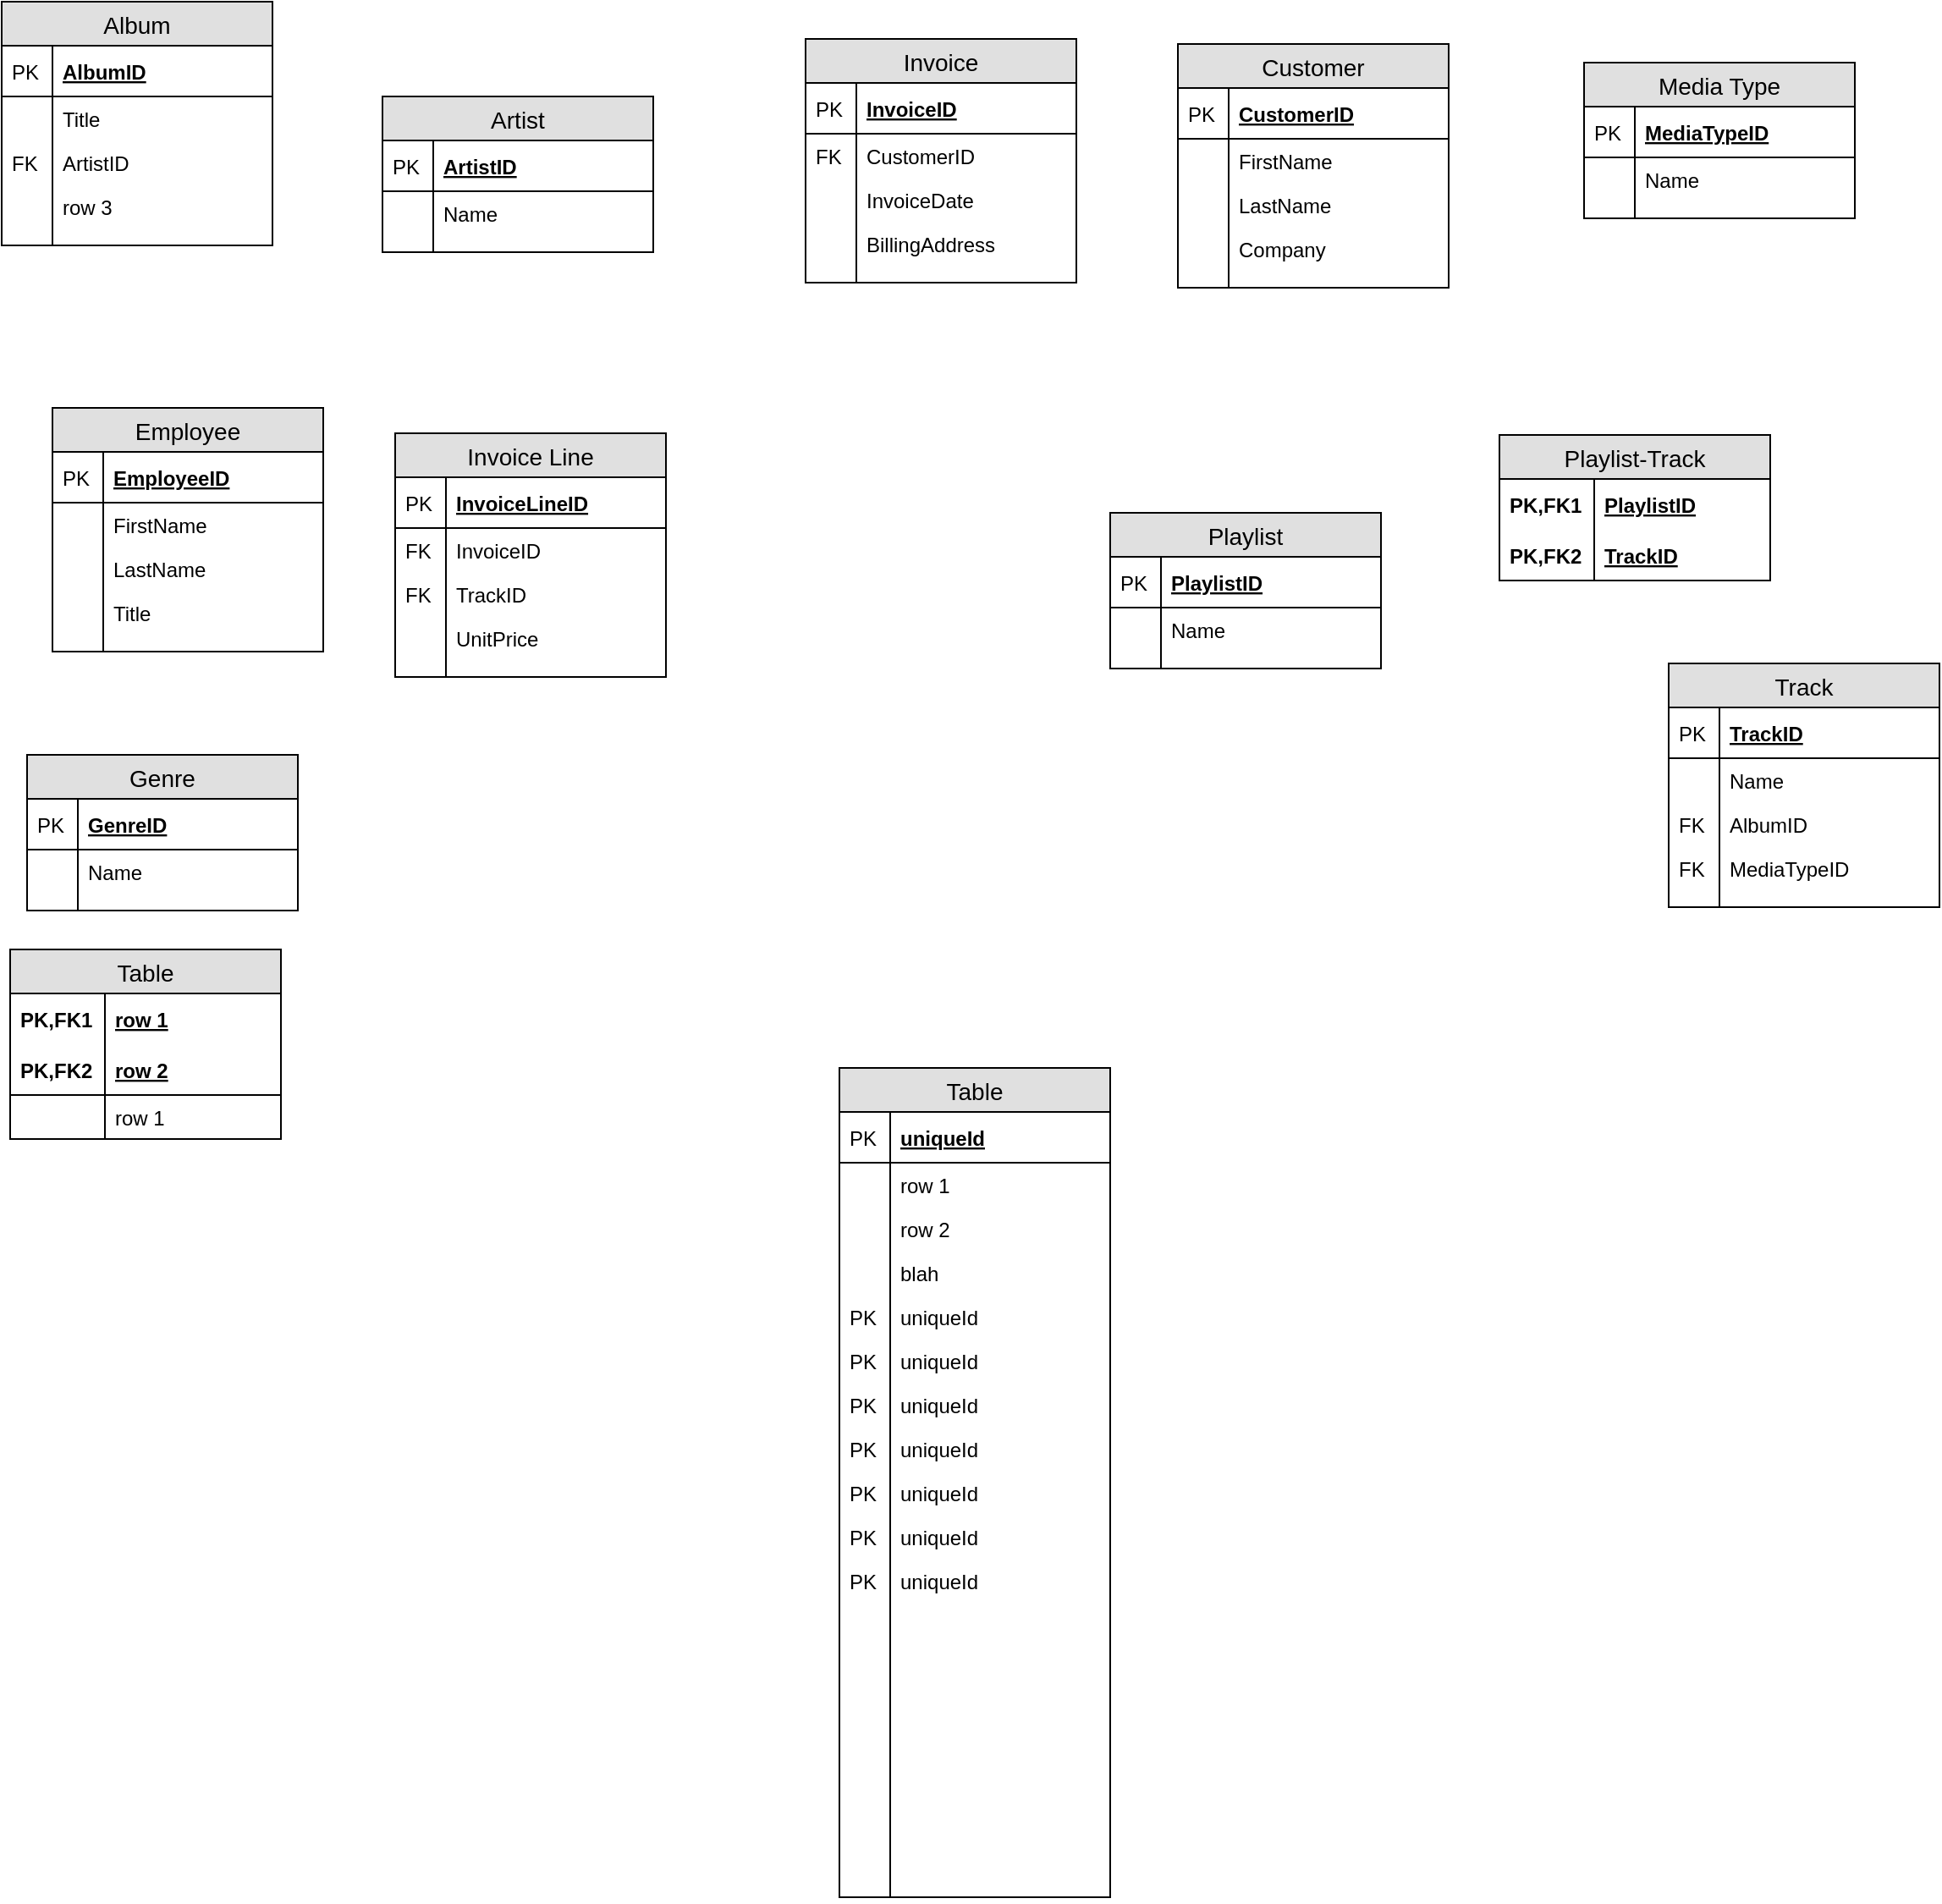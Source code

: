 <mxfile version="11.1.1" type="github"><diagram id="IpevnmtMNygLHd4X5Z6_" name="Page-1"><mxGraphModel dx="1412" dy="1873" grid="1" gridSize="10" guides="1" tooltips="1" connect="1" arrows="1" fold="1" page="1" pageScale="1" pageWidth="850" pageHeight="1100" math="0" shadow="0"><root><mxCell id="0"/><mxCell id="1" parent="0"/><mxCell id="aIwB2jkCK78AEVA_nYza-9" value="Album" style="swimlane;fontStyle=0;childLayout=stackLayout;horizontal=1;startSize=26;fillColor=#e0e0e0;horizontalStack=0;resizeParent=1;resizeParentMax=0;resizeLast=0;collapsible=1;marginBottom=0;swimlaneFillColor=#ffffff;align=center;fontSize=14;" vertex="1" parent="1"><mxGeometry x="35" y="-1020" width="160" height="144" as="geometry"/></mxCell><mxCell id="aIwB2jkCK78AEVA_nYza-10" value="AlbumID" style="shape=partialRectangle;top=0;left=0;right=0;bottom=1;align=left;verticalAlign=middle;fillColor=none;spacingLeft=34;spacingRight=4;overflow=hidden;rotatable=0;points=[[0,0.5],[1,0.5]];portConstraint=eastwest;dropTarget=0;fontStyle=5;fontSize=12;" vertex="1" parent="aIwB2jkCK78AEVA_nYza-9"><mxGeometry y="26" width="160" height="30" as="geometry"/></mxCell><mxCell id="aIwB2jkCK78AEVA_nYza-11" value="PK" style="shape=partialRectangle;top=0;left=0;bottom=0;fillColor=none;align=left;verticalAlign=middle;spacingLeft=4;spacingRight=4;overflow=hidden;rotatable=0;points=[];portConstraint=eastwest;part=1;fontSize=12;" vertex="1" connectable="0" parent="aIwB2jkCK78AEVA_nYza-10"><mxGeometry width="30" height="30" as="geometry"/></mxCell><mxCell id="aIwB2jkCK78AEVA_nYza-12" value="Title" style="shape=partialRectangle;top=0;left=0;right=0;bottom=0;align=left;verticalAlign=top;fillColor=none;spacingLeft=34;spacingRight=4;overflow=hidden;rotatable=0;points=[[0,0.5],[1,0.5]];portConstraint=eastwest;dropTarget=0;fontSize=12;" vertex="1" parent="aIwB2jkCK78AEVA_nYza-9"><mxGeometry y="56" width="160" height="26" as="geometry"/></mxCell><mxCell id="aIwB2jkCK78AEVA_nYza-13" value="" style="shape=partialRectangle;top=0;left=0;bottom=0;fillColor=none;align=left;verticalAlign=top;spacingLeft=4;spacingRight=4;overflow=hidden;rotatable=0;points=[];portConstraint=eastwest;part=1;fontSize=12;" vertex="1" connectable="0" parent="aIwB2jkCK78AEVA_nYza-12"><mxGeometry width="30" height="26" as="geometry"/></mxCell><mxCell id="aIwB2jkCK78AEVA_nYza-14" value="ArtistID" style="shape=partialRectangle;top=0;left=0;right=0;bottom=0;align=left;verticalAlign=top;fillColor=none;spacingLeft=34;spacingRight=4;overflow=hidden;rotatable=0;points=[[0,0.5],[1,0.5]];portConstraint=eastwest;dropTarget=0;fontSize=12;" vertex="1" parent="aIwB2jkCK78AEVA_nYza-9"><mxGeometry y="82" width="160" height="26" as="geometry"/></mxCell><mxCell id="aIwB2jkCK78AEVA_nYza-15" value="FK" style="shape=partialRectangle;top=0;left=0;bottom=0;fillColor=none;align=left;verticalAlign=top;spacingLeft=4;spacingRight=4;overflow=hidden;rotatable=0;points=[];portConstraint=eastwest;part=1;fontSize=12;" vertex="1" connectable="0" parent="aIwB2jkCK78AEVA_nYza-14"><mxGeometry width="30" height="26" as="geometry"/></mxCell><mxCell id="aIwB2jkCK78AEVA_nYza-16" value="row 3" style="shape=partialRectangle;top=0;left=0;right=0;bottom=0;align=left;verticalAlign=top;fillColor=none;spacingLeft=34;spacingRight=4;overflow=hidden;rotatable=0;points=[[0,0.5],[1,0.5]];portConstraint=eastwest;dropTarget=0;fontSize=12;" vertex="1" parent="aIwB2jkCK78AEVA_nYza-9"><mxGeometry y="108" width="160" height="26" as="geometry"/></mxCell><mxCell id="aIwB2jkCK78AEVA_nYza-17" value="" style="shape=partialRectangle;top=0;left=0;bottom=0;fillColor=none;align=left;verticalAlign=top;spacingLeft=4;spacingRight=4;overflow=hidden;rotatable=0;points=[];portConstraint=eastwest;part=1;fontSize=12;" vertex="1" connectable="0" parent="aIwB2jkCK78AEVA_nYza-16"><mxGeometry width="30" height="26" as="geometry"/></mxCell><mxCell id="aIwB2jkCK78AEVA_nYza-18" value="" style="shape=partialRectangle;top=0;left=0;right=0;bottom=0;align=left;verticalAlign=top;fillColor=none;spacingLeft=34;spacingRight=4;overflow=hidden;rotatable=0;points=[[0,0.5],[1,0.5]];portConstraint=eastwest;dropTarget=0;fontSize=12;" vertex="1" parent="aIwB2jkCK78AEVA_nYza-9"><mxGeometry y="134" width="160" height="10" as="geometry"/></mxCell><mxCell id="aIwB2jkCK78AEVA_nYza-19" value="" style="shape=partialRectangle;top=0;left=0;bottom=0;fillColor=none;align=left;verticalAlign=top;spacingLeft=4;spacingRight=4;overflow=hidden;rotatable=0;points=[];portConstraint=eastwest;part=1;fontSize=12;" vertex="1" connectable="0" parent="aIwB2jkCK78AEVA_nYza-18"><mxGeometry width="30" height="10" as="geometry"/></mxCell><mxCell id="aIwB2jkCK78AEVA_nYza-27" value="Artist" style="swimlane;fontStyle=0;childLayout=stackLayout;horizontal=1;startSize=26;fillColor=#e0e0e0;horizontalStack=0;resizeParent=1;resizeParentMax=0;resizeLast=0;collapsible=1;marginBottom=0;swimlaneFillColor=#ffffff;align=center;fontSize=14;" vertex="1" parent="1"><mxGeometry x="260" y="-964" width="160" height="92" as="geometry"/></mxCell><mxCell id="aIwB2jkCK78AEVA_nYza-28" value="ArtistID" style="shape=partialRectangle;top=0;left=0;right=0;bottom=1;align=left;verticalAlign=middle;fillColor=none;spacingLeft=34;spacingRight=4;overflow=hidden;rotatable=0;points=[[0,0.5],[1,0.5]];portConstraint=eastwest;dropTarget=0;fontStyle=5;fontSize=12;" vertex="1" parent="aIwB2jkCK78AEVA_nYza-27"><mxGeometry y="26" width="160" height="30" as="geometry"/></mxCell><mxCell id="aIwB2jkCK78AEVA_nYza-29" value="PK" style="shape=partialRectangle;top=0;left=0;bottom=0;fillColor=none;align=left;verticalAlign=middle;spacingLeft=4;spacingRight=4;overflow=hidden;rotatable=0;points=[];portConstraint=eastwest;part=1;fontSize=12;" vertex="1" connectable="0" parent="aIwB2jkCK78AEVA_nYza-28"><mxGeometry width="30" height="30" as="geometry"/></mxCell><mxCell id="aIwB2jkCK78AEVA_nYza-30" value="Name" style="shape=partialRectangle;top=0;left=0;right=0;bottom=0;align=left;verticalAlign=top;fillColor=none;spacingLeft=34;spacingRight=4;overflow=hidden;rotatable=0;points=[[0,0.5],[1,0.5]];portConstraint=eastwest;dropTarget=0;fontSize=12;" vertex="1" parent="aIwB2jkCK78AEVA_nYza-27"><mxGeometry y="56" width="160" height="26" as="geometry"/></mxCell><mxCell id="aIwB2jkCK78AEVA_nYza-31" value="" style="shape=partialRectangle;top=0;left=0;bottom=0;fillColor=none;align=left;verticalAlign=top;spacingLeft=4;spacingRight=4;overflow=hidden;rotatable=0;points=[];portConstraint=eastwest;part=1;fontSize=12;" vertex="1" connectable="0" parent="aIwB2jkCK78AEVA_nYza-30"><mxGeometry width="30" height="26" as="geometry"/></mxCell><mxCell id="aIwB2jkCK78AEVA_nYza-36" value="" style="shape=partialRectangle;top=0;left=0;right=0;bottom=0;align=left;verticalAlign=top;fillColor=none;spacingLeft=34;spacingRight=4;overflow=hidden;rotatable=0;points=[[0,0.5],[1,0.5]];portConstraint=eastwest;dropTarget=0;fontSize=12;" vertex="1" parent="aIwB2jkCK78AEVA_nYza-27"><mxGeometry y="82" width="160" height="10" as="geometry"/></mxCell><mxCell id="aIwB2jkCK78AEVA_nYza-37" value="" style="shape=partialRectangle;top=0;left=0;bottom=0;fillColor=none;align=left;verticalAlign=top;spacingLeft=4;spacingRight=4;overflow=hidden;rotatable=0;points=[];portConstraint=eastwest;part=1;fontSize=12;" vertex="1" connectable="0" parent="aIwB2jkCK78AEVA_nYza-36"><mxGeometry width="30" height="10" as="geometry"/></mxCell><mxCell id="aIwB2jkCK78AEVA_nYza-38" value="Customer" style="swimlane;fontStyle=0;childLayout=stackLayout;horizontal=1;startSize=26;fillColor=#e0e0e0;horizontalStack=0;resizeParent=1;resizeParentMax=0;resizeLast=0;collapsible=1;marginBottom=0;swimlaneFillColor=#ffffff;align=center;fontSize=14;" vertex="1" parent="1"><mxGeometry x="730" y="-995" width="160" height="144" as="geometry"/></mxCell><mxCell id="aIwB2jkCK78AEVA_nYza-39" value="CustomerID" style="shape=partialRectangle;top=0;left=0;right=0;bottom=1;align=left;verticalAlign=middle;fillColor=none;spacingLeft=34;spacingRight=4;overflow=hidden;rotatable=0;points=[[0,0.5],[1,0.5]];portConstraint=eastwest;dropTarget=0;fontStyle=5;fontSize=12;" vertex="1" parent="aIwB2jkCK78AEVA_nYza-38"><mxGeometry y="26" width="160" height="30" as="geometry"/></mxCell><mxCell id="aIwB2jkCK78AEVA_nYza-40" value="PK" style="shape=partialRectangle;top=0;left=0;bottom=0;fillColor=none;align=left;verticalAlign=middle;spacingLeft=4;spacingRight=4;overflow=hidden;rotatable=0;points=[];portConstraint=eastwest;part=1;fontSize=12;" vertex="1" connectable="0" parent="aIwB2jkCK78AEVA_nYza-39"><mxGeometry width="30" height="30" as="geometry"/></mxCell><mxCell id="aIwB2jkCK78AEVA_nYza-41" value="FirstName" style="shape=partialRectangle;top=0;left=0;right=0;bottom=0;align=left;verticalAlign=top;fillColor=none;spacingLeft=34;spacingRight=4;overflow=hidden;rotatable=0;points=[[0,0.5],[1,0.5]];portConstraint=eastwest;dropTarget=0;fontSize=12;" vertex="1" parent="aIwB2jkCK78AEVA_nYza-38"><mxGeometry y="56" width="160" height="26" as="geometry"/></mxCell><mxCell id="aIwB2jkCK78AEVA_nYza-42" value="" style="shape=partialRectangle;top=0;left=0;bottom=0;fillColor=none;align=left;verticalAlign=top;spacingLeft=4;spacingRight=4;overflow=hidden;rotatable=0;points=[];portConstraint=eastwest;part=1;fontSize=12;" vertex="1" connectable="0" parent="aIwB2jkCK78AEVA_nYza-41"><mxGeometry width="30" height="26" as="geometry"/></mxCell><mxCell id="aIwB2jkCK78AEVA_nYza-43" value="LastName" style="shape=partialRectangle;top=0;left=0;right=0;bottom=0;align=left;verticalAlign=top;fillColor=none;spacingLeft=34;spacingRight=4;overflow=hidden;rotatable=0;points=[[0,0.5],[1,0.5]];portConstraint=eastwest;dropTarget=0;fontSize=12;" vertex="1" parent="aIwB2jkCK78AEVA_nYza-38"><mxGeometry y="82" width="160" height="26" as="geometry"/></mxCell><mxCell id="aIwB2jkCK78AEVA_nYza-44" value="" style="shape=partialRectangle;top=0;left=0;bottom=0;fillColor=none;align=left;verticalAlign=top;spacingLeft=4;spacingRight=4;overflow=hidden;rotatable=0;points=[];portConstraint=eastwest;part=1;fontSize=12;" vertex="1" connectable="0" parent="aIwB2jkCK78AEVA_nYza-43"><mxGeometry width="30" height="26" as="geometry"/></mxCell><mxCell id="aIwB2jkCK78AEVA_nYza-45" value="Company" style="shape=partialRectangle;top=0;left=0;right=0;bottom=0;align=left;verticalAlign=top;fillColor=none;spacingLeft=34;spacingRight=4;overflow=hidden;rotatable=0;points=[[0,0.5],[1,0.5]];portConstraint=eastwest;dropTarget=0;fontSize=12;" vertex="1" parent="aIwB2jkCK78AEVA_nYza-38"><mxGeometry y="108" width="160" height="26" as="geometry"/></mxCell><mxCell id="aIwB2jkCK78AEVA_nYza-46" value="" style="shape=partialRectangle;top=0;left=0;bottom=0;fillColor=none;align=left;verticalAlign=top;spacingLeft=4;spacingRight=4;overflow=hidden;rotatable=0;points=[];portConstraint=eastwest;part=1;fontSize=12;" vertex="1" connectable="0" parent="aIwB2jkCK78AEVA_nYza-45"><mxGeometry width="30" height="26" as="geometry"/></mxCell><mxCell id="aIwB2jkCK78AEVA_nYza-47" value="" style="shape=partialRectangle;top=0;left=0;right=0;bottom=0;align=left;verticalAlign=top;fillColor=none;spacingLeft=34;spacingRight=4;overflow=hidden;rotatable=0;points=[[0,0.5],[1,0.5]];portConstraint=eastwest;dropTarget=0;fontSize=12;" vertex="1" parent="aIwB2jkCK78AEVA_nYza-38"><mxGeometry y="134" width="160" height="10" as="geometry"/></mxCell><mxCell id="aIwB2jkCK78AEVA_nYza-48" value="" style="shape=partialRectangle;top=0;left=0;bottom=0;fillColor=none;align=left;verticalAlign=top;spacingLeft=4;spacingRight=4;overflow=hidden;rotatable=0;points=[];portConstraint=eastwest;part=1;fontSize=12;" vertex="1" connectable="0" parent="aIwB2jkCK78AEVA_nYza-47"><mxGeometry width="30" height="10" as="geometry"/></mxCell><mxCell id="aIwB2jkCK78AEVA_nYza-49" value="Employee" style="swimlane;fontStyle=0;childLayout=stackLayout;horizontal=1;startSize=26;fillColor=#e0e0e0;horizontalStack=0;resizeParent=1;resizeParentMax=0;resizeLast=0;collapsible=1;marginBottom=0;swimlaneFillColor=#ffffff;align=center;fontSize=14;" vertex="1" parent="1"><mxGeometry x="65" y="-780" width="160" height="144" as="geometry"/></mxCell><mxCell id="aIwB2jkCK78AEVA_nYza-50" value="EmployeeID" style="shape=partialRectangle;top=0;left=0;right=0;bottom=1;align=left;verticalAlign=middle;fillColor=none;spacingLeft=34;spacingRight=4;overflow=hidden;rotatable=0;points=[[0,0.5],[1,0.5]];portConstraint=eastwest;dropTarget=0;fontStyle=5;fontSize=12;" vertex="1" parent="aIwB2jkCK78AEVA_nYza-49"><mxGeometry y="26" width="160" height="30" as="geometry"/></mxCell><mxCell id="aIwB2jkCK78AEVA_nYza-51" value="PK" style="shape=partialRectangle;top=0;left=0;bottom=0;fillColor=none;align=left;verticalAlign=middle;spacingLeft=4;spacingRight=4;overflow=hidden;rotatable=0;points=[];portConstraint=eastwest;part=1;fontSize=12;" vertex="1" connectable="0" parent="aIwB2jkCK78AEVA_nYza-50"><mxGeometry width="30" height="30" as="geometry"/></mxCell><mxCell id="aIwB2jkCK78AEVA_nYza-52" value="FirstName" style="shape=partialRectangle;top=0;left=0;right=0;bottom=0;align=left;verticalAlign=top;fillColor=none;spacingLeft=34;spacingRight=4;overflow=hidden;rotatable=0;points=[[0,0.5],[1,0.5]];portConstraint=eastwest;dropTarget=0;fontSize=12;" vertex="1" parent="aIwB2jkCK78AEVA_nYza-49"><mxGeometry y="56" width="160" height="26" as="geometry"/></mxCell><mxCell id="aIwB2jkCK78AEVA_nYza-53" value="" style="shape=partialRectangle;top=0;left=0;bottom=0;fillColor=none;align=left;verticalAlign=top;spacingLeft=4;spacingRight=4;overflow=hidden;rotatable=0;points=[];portConstraint=eastwest;part=1;fontSize=12;" vertex="1" connectable="0" parent="aIwB2jkCK78AEVA_nYza-52"><mxGeometry width="30" height="26" as="geometry"/></mxCell><mxCell id="aIwB2jkCK78AEVA_nYza-54" value="LastName" style="shape=partialRectangle;top=0;left=0;right=0;bottom=0;align=left;verticalAlign=top;fillColor=none;spacingLeft=34;spacingRight=4;overflow=hidden;rotatable=0;points=[[0,0.5],[1,0.5]];portConstraint=eastwest;dropTarget=0;fontSize=12;" vertex="1" parent="aIwB2jkCK78AEVA_nYza-49"><mxGeometry y="82" width="160" height="26" as="geometry"/></mxCell><mxCell id="aIwB2jkCK78AEVA_nYza-55" value="" style="shape=partialRectangle;top=0;left=0;bottom=0;fillColor=none;align=left;verticalAlign=top;spacingLeft=4;spacingRight=4;overflow=hidden;rotatable=0;points=[];portConstraint=eastwest;part=1;fontSize=12;" vertex="1" connectable="0" parent="aIwB2jkCK78AEVA_nYza-54"><mxGeometry width="30" height="26" as="geometry"/></mxCell><mxCell id="aIwB2jkCK78AEVA_nYza-56" value="Title" style="shape=partialRectangle;top=0;left=0;right=0;bottom=0;align=left;verticalAlign=top;fillColor=none;spacingLeft=34;spacingRight=4;overflow=hidden;rotatable=0;points=[[0,0.5],[1,0.5]];portConstraint=eastwest;dropTarget=0;fontSize=12;" vertex="1" parent="aIwB2jkCK78AEVA_nYza-49"><mxGeometry y="108" width="160" height="26" as="geometry"/></mxCell><mxCell id="aIwB2jkCK78AEVA_nYza-57" value="" style="shape=partialRectangle;top=0;left=0;bottom=0;fillColor=none;align=left;verticalAlign=top;spacingLeft=4;spacingRight=4;overflow=hidden;rotatable=0;points=[];portConstraint=eastwest;part=1;fontSize=12;" vertex="1" connectable="0" parent="aIwB2jkCK78AEVA_nYza-56"><mxGeometry width="30" height="26" as="geometry"/></mxCell><mxCell id="aIwB2jkCK78AEVA_nYza-58" value="" style="shape=partialRectangle;top=0;left=0;right=0;bottom=0;align=left;verticalAlign=top;fillColor=none;spacingLeft=34;spacingRight=4;overflow=hidden;rotatable=0;points=[[0,0.5],[1,0.5]];portConstraint=eastwest;dropTarget=0;fontSize=12;" vertex="1" parent="aIwB2jkCK78AEVA_nYza-49"><mxGeometry y="134" width="160" height="10" as="geometry"/></mxCell><mxCell id="aIwB2jkCK78AEVA_nYza-59" value="" style="shape=partialRectangle;top=0;left=0;bottom=0;fillColor=none;align=left;verticalAlign=top;spacingLeft=4;spacingRight=4;overflow=hidden;rotatable=0;points=[];portConstraint=eastwest;part=1;fontSize=12;" vertex="1" connectable="0" parent="aIwB2jkCK78AEVA_nYza-58"><mxGeometry width="30" height="10" as="geometry"/></mxCell><mxCell id="aIwB2jkCK78AEVA_nYza-60" value="Genre" style="swimlane;fontStyle=0;childLayout=stackLayout;horizontal=1;startSize=26;fillColor=#e0e0e0;horizontalStack=0;resizeParent=1;resizeParentMax=0;resizeLast=0;collapsible=1;marginBottom=0;swimlaneFillColor=#ffffff;align=center;fontSize=14;" vertex="1" parent="1"><mxGeometry x="50" y="-575" width="160" height="92" as="geometry"/></mxCell><mxCell id="aIwB2jkCK78AEVA_nYza-61" value="GenreID" style="shape=partialRectangle;top=0;left=0;right=0;bottom=1;align=left;verticalAlign=middle;fillColor=none;spacingLeft=34;spacingRight=4;overflow=hidden;rotatable=0;points=[[0,0.5],[1,0.5]];portConstraint=eastwest;dropTarget=0;fontStyle=5;fontSize=12;" vertex="1" parent="aIwB2jkCK78AEVA_nYza-60"><mxGeometry y="26" width="160" height="30" as="geometry"/></mxCell><mxCell id="aIwB2jkCK78AEVA_nYza-62" value="PK" style="shape=partialRectangle;top=0;left=0;bottom=0;fillColor=none;align=left;verticalAlign=middle;spacingLeft=4;spacingRight=4;overflow=hidden;rotatable=0;points=[];portConstraint=eastwest;part=1;fontSize=12;" vertex="1" connectable="0" parent="aIwB2jkCK78AEVA_nYza-61"><mxGeometry width="30" height="30" as="geometry"/></mxCell><mxCell id="aIwB2jkCK78AEVA_nYza-63" value="Name" style="shape=partialRectangle;top=0;left=0;right=0;bottom=0;align=left;verticalAlign=top;fillColor=none;spacingLeft=34;spacingRight=4;overflow=hidden;rotatable=0;points=[[0,0.5],[1,0.5]];portConstraint=eastwest;dropTarget=0;fontSize=12;" vertex="1" parent="aIwB2jkCK78AEVA_nYza-60"><mxGeometry y="56" width="160" height="26" as="geometry"/></mxCell><mxCell id="aIwB2jkCK78AEVA_nYza-64" value="" style="shape=partialRectangle;top=0;left=0;bottom=0;fillColor=none;align=left;verticalAlign=top;spacingLeft=4;spacingRight=4;overflow=hidden;rotatable=0;points=[];portConstraint=eastwest;part=1;fontSize=12;" vertex="1" connectable="0" parent="aIwB2jkCK78AEVA_nYza-63"><mxGeometry width="30" height="26" as="geometry"/></mxCell><mxCell id="aIwB2jkCK78AEVA_nYza-69" value="" style="shape=partialRectangle;top=0;left=0;right=0;bottom=0;align=left;verticalAlign=top;fillColor=none;spacingLeft=34;spacingRight=4;overflow=hidden;rotatable=0;points=[[0,0.5],[1,0.5]];portConstraint=eastwest;dropTarget=0;fontSize=12;" vertex="1" parent="aIwB2jkCK78AEVA_nYza-60"><mxGeometry y="82" width="160" height="10" as="geometry"/></mxCell><mxCell id="aIwB2jkCK78AEVA_nYza-70" value="" style="shape=partialRectangle;top=0;left=0;bottom=0;fillColor=none;align=left;verticalAlign=top;spacingLeft=4;spacingRight=4;overflow=hidden;rotatable=0;points=[];portConstraint=eastwest;part=1;fontSize=12;" vertex="1" connectable="0" parent="aIwB2jkCK78AEVA_nYza-69"><mxGeometry width="30" height="10" as="geometry"/></mxCell><mxCell id="aIwB2jkCK78AEVA_nYza-71" value="Invoice" style="swimlane;fontStyle=0;childLayout=stackLayout;horizontal=1;startSize=26;fillColor=#e0e0e0;horizontalStack=0;resizeParent=1;resizeParentMax=0;resizeLast=0;collapsible=1;marginBottom=0;swimlaneFillColor=#ffffff;align=center;fontSize=14;" vertex="1" parent="1"><mxGeometry x="510" y="-998" width="160" height="144" as="geometry"/></mxCell><mxCell id="aIwB2jkCK78AEVA_nYza-72" value="InvoiceID" style="shape=partialRectangle;top=0;left=0;right=0;bottom=1;align=left;verticalAlign=middle;fillColor=none;spacingLeft=34;spacingRight=4;overflow=hidden;rotatable=0;points=[[0,0.5],[1,0.5]];portConstraint=eastwest;dropTarget=0;fontStyle=5;fontSize=12;" vertex="1" parent="aIwB2jkCK78AEVA_nYza-71"><mxGeometry y="26" width="160" height="30" as="geometry"/></mxCell><mxCell id="aIwB2jkCK78AEVA_nYza-73" value="PK" style="shape=partialRectangle;top=0;left=0;bottom=0;fillColor=none;align=left;verticalAlign=middle;spacingLeft=4;spacingRight=4;overflow=hidden;rotatable=0;points=[];portConstraint=eastwest;part=1;fontSize=12;" vertex="1" connectable="0" parent="aIwB2jkCK78AEVA_nYza-72"><mxGeometry width="30" height="30" as="geometry"/></mxCell><mxCell id="aIwB2jkCK78AEVA_nYza-74" value="CustomerID" style="shape=partialRectangle;top=0;left=0;right=0;bottom=0;align=left;verticalAlign=top;fillColor=none;spacingLeft=34;spacingRight=4;overflow=hidden;rotatable=0;points=[[0,0.5],[1,0.5]];portConstraint=eastwest;dropTarget=0;fontSize=12;" vertex="1" parent="aIwB2jkCK78AEVA_nYza-71"><mxGeometry y="56" width="160" height="26" as="geometry"/></mxCell><mxCell id="aIwB2jkCK78AEVA_nYza-75" value="FK" style="shape=partialRectangle;top=0;left=0;bottom=0;fillColor=none;align=left;verticalAlign=top;spacingLeft=4;spacingRight=4;overflow=hidden;rotatable=0;points=[];portConstraint=eastwest;part=1;fontSize=12;" vertex="1" connectable="0" parent="aIwB2jkCK78AEVA_nYza-74"><mxGeometry width="30" height="26" as="geometry"/></mxCell><mxCell id="aIwB2jkCK78AEVA_nYza-76" value="InvoiceDate" style="shape=partialRectangle;top=0;left=0;right=0;bottom=0;align=left;verticalAlign=top;fillColor=none;spacingLeft=34;spacingRight=4;overflow=hidden;rotatable=0;points=[[0,0.5],[1,0.5]];portConstraint=eastwest;dropTarget=0;fontSize=12;" vertex="1" parent="aIwB2jkCK78AEVA_nYza-71"><mxGeometry y="82" width="160" height="26" as="geometry"/></mxCell><mxCell id="aIwB2jkCK78AEVA_nYza-77" value="" style="shape=partialRectangle;top=0;left=0;bottom=0;fillColor=none;align=left;verticalAlign=top;spacingLeft=4;spacingRight=4;overflow=hidden;rotatable=0;points=[];portConstraint=eastwest;part=1;fontSize=12;" vertex="1" connectable="0" parent="aIwB2jkCK78AEVA_nYza-76"><mxGeometry width="30" height="26" as="geometry"/></mxCell><mxCell id="aIwB2jkCK78AEVA_nYza-78" value="BillingAddress" style="shape=partialRectangle;top=0;left=0;right=0;bottom=0;align=left;verticalAlign=top;fillColor=none;spacingLeft=34;spacingRight=4;overflow=hidden;rotatable=0;points=[[0,0.5],[1,0.5]];portConstraint=eastwest;dropTarget=0;fontSize=12;" vertex="1" parent="aIwB2jkCK78AEVA_nYza-71"><mxGeometry y="108" width="160" height="26" as="geometry"/></mxCell><mxCell id="aIwB2jkCK78AEVA_nYza-79" value="" style="shape=partialRectangle;top=0;left=0;bottom=0;fillColor=none;align=left;verticalAlign=top;spacingLeft=4;spacingRight=4;overflow=hidden;rotatable=0;points=[];portConstraint=eastwest;part=1;fontSize=12;" vertex="1" connectable="0" parent="aIwB2jkCK78AEVA_nYza-78"><mxGeometry width="30" height="26" as="geometry"/></mxCell><mxCell id="aIwB2jkCK78AEVA_nYza-80" value="" style="shape=partialRectangle;top=0;left=0;right=0;bottom=0;align=left;verticalAlign=top;fillColor=none;spacingLeft=34;spacingRight=4;overflow=hidden;rotatable=0;points=[[0,0.5],[1,0.5]];portConstraint=eastwest;dropTarget=0;fontSize=12;" vertex="1" parent="aIwB2jkCK78AEVA_nYza-71"><mxGeometry y="134" width="160" height="10" as="geometry"/></mxCell><mxCell id="aIwB2jkCK78AEVA_nYza-81" value="" style="shape=partialRectangle;top=0;left=0;bottom=0;fillColor=none;align=left;verticalAlign=top;spacingLeft=4;spacingRight=4;overflow=hidden;rotatable=0;points=[];portConstraint=eastwest;part=1;fontSize=12;" vertex="1" connectable="0" parent="aIwB2jkCK78AEVA_nYza-80"><mxGeometry width="30" height="10" as="geometry"/></mxCell><mxCell id="aIwB2jkCK78AEVA_nYza-82" value="Invoice Line" style="swimlane;fontStyle=0;childLayout=stackLayout;horizontal=1;startSize=26;fillColor=#e0e0e0;horizontalStack=0;resizeParent=1;resizeParentMax=0;resizeLast=0;collapsible=1;marginBottom=0;swimlaneFillColor=#ffffff;align=center;fontSize=14;" vertex="1" parent="1"><mxGeometry x="267.5" y="-765" width="160" height="144" as="geometry"/></mxCell><mxCell id="aIwB2jkCK78AEVA_nYza-83" value="InvoiceLineID" style="shape=partialRectangle;top=0;left=0;right=0;bottom=1;align=left;verticalAlign=middle;fillColor=none;spacingLeft=34;spacingRight=4;overflow=hidden;rotatable=0;points=[[0,0.5],[1,0.5]];portConstraint=eastwest;dropTarget=0;fontStyle=5;fontSize=12;" vertex="1" parent="aIwB2jkCK78AEVA_nYza-82"><mxGeometry y="26" width="160" height="30" as="geometry"/></mxCell><mxCell id="aIwB2jkCK78AEVA_nYza-84" value="PK" style="shape=partialRectangle;top=0;left=0;bottom=0;fillColor=none;align=left;verticalAlign=middle;spacingLeft=4;spacingRight=4;overflow=hidden;rotatable=0;points=[];portConstraint=eastwest;part=1;fontSize=12;" vertex="1" connectable="0" parent="aIwB2jkCK78AEVA_nYza-83"><mxGeometry width="30" height="30" as="geometry"/></mxCell><mxCell id="aIwB2jkCK78AEVA_nYza-85" value="InvoiceID" style="shape=partialRectangle;top=0;left=0;right=0;bottom=0;align=left;verticalAlign=top;fillColor=none;spacingLeft=34;spacingRight=4;overflow=hidden;rotatable=0;points=[[0,0.5],[1,0.5]];portConstraint=eastwest;dropTarget=0;fontSize=12;" vertex="1" parent="aIwB2jkCK78AEVA_nYza-82"><mxGeometry y="56" width="160" height="26" as="geometry"/></mxCell><mxCell id="aIwB2jkCK78AEVA_nYza-86" value="FK" style="shape=partialRectangle;top=0;left=0;bottom=0;fillColor=none;align=left;verticalAlign=top;spacingLeft=4;spacingRight=4;overflow=hidden;rotatable=0;points=[];portConstraint=eastwest;part=1;fontSize=12;" vertex="1" connectable="0" parent="aIwB2jkCK78AEVA_nYza-85"><mxGeometry width="30" height="26" as="geometry"/></mxCell><mxCell id="aIwB2jkCK78AEVA_nYza-87" value="TrackID" style="shape=partialRectangle;top=0;left=0;right=0;bottom=0;align=left;verticalAlign=top;fillColor=none;spacingLeft=34;spacingRight=4;overflow=hidden;rotatable=0;points=[[0,0.5],[1,0.5]];portConstraint=eastwest;dropTarget=0;fontSize=12;" vertex="1" parent="aIwB2jkCK78AEVA_nYza-82"><mxGeometry y="82" width="160" height="26" as="geometry"/></mxCell><mxCell id="aIwB2jkCK78AEVA_nYza-88" value="FK" style="shape=partialRectangle;top=0;left=0;bottom=0;fillColor=none;align=left;verticalAlign=top;spacingLeft=4;spacingRight=4;overflow=hidden;rotatable=0;points=[];portConstraint=eastwest;part=1;fontSize=12;" vertex="1" connectable="0" parent="aIwB2jkCK78AEVA_nYza-87"><mxGeometry width="30" height="26" as="geometry"/></mxCell><mxCell id="aIwB2jkCK78AEVA_nYza-89" value="UnitPrice" style="shape=partialRectangle;top=0;left=0;right=0;bottom=0;align=left;verticalAlign=top;fillColor=none;spacingLeft=34;spacingRight=4;overflow=hidden;rotatable=0;points=[[0,0.5],[1,0.5]];portConstraint=eastwest;dropTarget=0;fontSize=12;" vertex="1" parent="aIwB2jkCK78AEVA_nYza-82"><mxGeometry y="108" width="160" height="26" as="geometry"/></mxCell><mxCell id="aIwB2jkCK78AEVA_nYza-90" value="" style="shape=partialRectangle;top=0;left=0;bottom=0;fillColor=none;align=left;verticalAlign=top;spacingLeft=4;spacingRight=4;overflow=hidden;rotatable=0;points=[];portConstraint=eastwest;part=1;fontSize=12;" vertex="1" connectable="0" parent="aIwB2jkCK78AEVA_nYza-89"><mxGeometry width="30" height="26" as="geometry"/></mxCell><mxCell id="aIwB2jkCK78AEVA_nYza-91" value="" style="shape=partialRectangle;top=0;left=0;right=0;bottom=0;align=left;verticalAlign=top;fillColor=none;spacingLeft=34;spacingRight=4;overflow=hidden;rotatable=0;points=[[0,0.5],[1,0.5]];portConstraint=eastwest;dropTarget=0;fontSize=12;" vertex="1" parent="aIwB2jkCK78AEVA_nYza-82"><mxGeometry y="134" width="160" height="10" as="geometry"/></mxCell><mxCell id="aIwB2jkCK78AEVA_nYza-92" value="" style="shape=partialRectangle;top=0;left=0;bottom=0;fillColor=none;align=left;verticalAlign=top;spacingLeft=4;spacingRight=4;overflow=hidden;rotatable=0;points=[];portConstraint=eastwest;part=1;fontSize=12;" vertex="1" connectable="0" parent="aIwB2jkCK78AEVA_nYza-91"><mxGeometry width="30" height="10" as="geometry"/></mxCell><mxCell id="aIwB2jkCK78AEVA_nYza-93" value="Media Type" style="swimlane;fontStyle=0;childLayout=stackLayout;horizontal=1;startSize=26;fillColor=#e0e0e0;horizontalStack=0;resizeParent=1;resizeParentMax=0;resizeLast=0;collapsible=1;marginBottom=0;swimlaneFillColor=#ffffff;align=center;fontSize=14;" vertex="1" parent="1"><mxGeometry x="970" y="-984" width="160" height="92" as="geometry"/></mxCell><mxCell id="aIwB2jkCK78AEVA_nYza-94" value="MediaTypeID" style="shape=partialRectangle;top=0;left=0;right=0;bottom=1;align=left;verticalAlign=middle;fillColor=none;spacingLeft=34;spacingRight=4;overflow=hidden;rotatable=0;points=[[0,0.5],[1,0.5]];portConstraint=eastwest;dropTarget=0;fontStyle=5;fontSize=12;" vertex="1" parent="aIwB2jkCK78AEVA_nYza-93"><mxGeometry y="26" width="160" height="30" as="geometry"/></mxCell><mxCell id="aIwB2jkCK78AEVA_nYza-95" value="PK" style="shape=partialRectangle;top=0;left=0;bottom=0;fillColor=none;align=left;verticalAlign=middle;spacingLeft=4;spacingRight=4;overflow=hidden;rotatable=0;points=[];portConstraint=eastwest;part=1;fontSize=12;" vertex="1" connectable="0" parent="aIwB2jkCK78AEVA_nYza-94"><mxGeometry width="30" height="30" as="geometry"/></mxCell><mxCell id="aIwB2jkCK78AEVA_nYza-96" value="Name" style="shape=partialRectangle;top=0;left=0;right=0;bottom=0;align=left;verticalAlign=top;fillColor=none;spacingLeft=34;spacingRight=4;overflow=hidden;rotatable=0;points=[[0,0.5],[1,0.5]];portConstraint=eastwest;dropTarget=0;fontSize=12;" vertex="1" parent="aIwB2jkCK78AEVA_nYza-93"><mxGeometry y="56" width="160" height="26" as="geometry"/></mxCell><mxCell id="aIwB2jkCK78AEVA_nYza-97" value="" style="shape=partialRectangle;top=0;left=0;bottom=0;fillColor=none;align=left;verticalAlign=top;spacingLeft=4;spacingRight=4;overflow=hidden;rotatable=0;points=[];portConstraint=eastwest;part=1;fontSize=12;" vertex="1" connectable="0" parent="aIwB2jkCK78AEVA_nYza-96"><mxGeometry width="30" height="26" as="geometry"/></mxCell><mxCell id="aIwB2jkCK78AEVA_nYza-102" value="" style="shape=partialRectangle;top=0;left=0;right=0;bottom=0;align=left;verticalAlign=top;fillColor=none;spacingLeft=34;spacingRight=4;overflow=hidden;rotatable=0;points=[[0,0.5],[1,0.5]];portConstraint=eastwest;dropTarget=0;fontSize=12;" vertex="1" parent="aIwB2jkCK78AEVA_nYza-93"><mxGeometry y="82" width="160" height="10" as="geometry"/></mxCell><mxCell id="aIwB2jkCK78AEVA_nYza-103" value="" style="shape=partialRectangle;top=0;left=0;bottom=0;fillColor=none;align=left;verticalAlign=top;spacingLeft=4;spacingRight=4;overflow=hidden;rotatable=0;points=[];portConstraint=eastwest;part=1;fontSize=12;" vertex="1" connectable="0" parent="aIwB2jkCK78AEVA_nYza-102"><mxGeometry width="30" height="10" as="geometry"/></mxCell><mxCell id="aIwB2jkCK78AEVA_nYza-104" value="Playlist" style="swimlane;fontStyle=0;childLayout=stackLayout;horizontal=1;startSize=26;fillColor=#e0e0e0;horizontalStack=0;resizeParent=1;resizeParentMax=0;resizeLast=0;collapsible=1;marginBottom=0;swimlaneFillColor=#ffffff;align=center;fontSize=14;" vertex="1" parent="1"><mxGeometry x="690" y="-718" width="160" height="92" as="geometry"/></mxCell><mxCell id="aIwB2jkCK78AEVA_nYza-105" value="PlaylistID" style="shape=partialRectangle;top=0;left=0;right=0;bottom=1;align=left;verticalAlign=middle;fillColor=none;spacingLeft=34;spacingRight=4;overflow=hidden;rotatable=0;points=[[0,0.5],[1,0.5]];portConstraint=eastwest;dropTarget=0;fontStyle=5;fontSize=12;" vertex="1" parent="aIwB2jkCK78AEVA_nYza-104"><mxGeometry y="26" width="160" height="30" as="geometry"/></mxCell><mxCell id="aIwB2jkCK78AEVA_nYza-106" value="PK" style="shape=partialRectangle;top=0;left=0;bottom=0;fillColor=none;align=left;verticalAlign=middle;spacingLeft=4;spacingRight=4;overflow=hidden;rotatable=0;points=[];portConstraint=eastwest;part=1;fontSize=12;" vertex="1" connectable="0" parent="aIwB2jkCK78AEVA_nYza-105"><mxGeometry width="30" height="30" as="geometry"/></mxCell><mxCell id="aIwB2jkCK78AEVA_nYza-107" value="Name" style="shape=partialRectangle;top=0;left=0;right=0;bottom=0;align=left;verticalAlign=top;fillColor=none;spacingLeft=34;spacingRight=4;overflow=hidden;rotatable=0;points=[[0,0.5],[1,0.5]];portConstraint=eastwest;dropTarget=0;fontSize=12;" vertex="1" parent="aIwB2jkCK78AEVA_nYza-104"><mxGeometry y="56" width="160" height="26" as="geometry"/></mxCell><mxCell id="aIwB2jkCK78AEVA_nYza-108" value="" style="shape=partialRectangle;top=0;left=0;bottom=0;fillColor=none;align=left;verticalAlign=top;spacingLeft=4;spacingRight=4;overflow=hidden;rotatable=0;points=[];portConstraint=eastwest;part=1;fontSize=12;" vertex="1" connectable="0" parent="aIwB2jkCK78AEVA_nYza-107"><mxGeometry width="30" height="26" as="geometry"/></mxCell><mxCell id="aIwB2jkCK78AEVA_nYza-113" value="" style="shape=partialRectangle;top=0;left=0;right=0;bottom=0;align=left;verticalAlign=top;fillColor=none;spacingLeft=34;spacingRight=4;overflow=hidden;rotatable=0;points=[[0,0.5],[1,0.5]];portConstraint=eastwest;dropTarget=0;fontSize=12;" vertex="1" parent="aIwB2jkCK78AEVA_nYza-104"><mxGeometry y="82" width="160" height="10" as="geometry"/></mxCell><mxCell id="aIwB2jkCK78AEVA_nYza-114" value="" style="shape=partialRectangle;top=0;left=0;bottom=0;fillColor=none;align=left;verticalAlign=top;spacingLeft=4;spacingRight=4;overflow=hidden;rotatable=0;points=[];portConstraint=eastwest;part=1;fontSize=12;" vertex="1" connectable="0" parent="aIwB2jkCK78AEVA_nYza-113"><mxGeometry width="30" height="10" as="geometry"/></mxCell><mxCell id="aIwB2jkCK78AEVA_nYza-115" value="Track" style="swimlane;fontStyle=0;childLayout=stackLayout;horizontal=1;startSize=26;fillColor=#e0e0e0;horizontalStack=0;resizeParent=1;resizeParentMax=0;resizeLast=0;collapsible=1;marginBottom=0;swimlaneFillColor=#ffffff;align=center;fontSize=14;" vertex="1" parent="1"><mxGeometry x="1020" y="-629" width="160" height="144" as="geometry"/></mxCell><mxCell id="aIwB2jkCK78AEVA_nYza-116" value="TrackID" style="shape=partialRectangle;top=0;left=0;right=0;bottom=1;align=left;verticalAlign=middle;fillColor=none;spacingLeft=34;spacingRight=4;overflow=hidden;rotatable=0;points=[[0,0.5],[1,0.5]];portConstraint=eastwest;dropTarget=0;fontStyle=5;fontSize=12;" vertex="1" parent="aIwB2jkCK78AEVA_nYza-115"><mxGeometry y="26" width="160" height="30" as="geometry"/></mxCell><mxCell id="aIwB2jkCK78AEVA_nYza-117" value="PK" style="shape=partialRectangle;top=0;left=0;bottom=0;fillColor=none;align=left;verticalAlign=middle;spacingLeft=4;spacingRight=4;overflow=hidden;rotatable=0;points=[];portConstraint=eastwest;part=1;fontSize=12;" vertex="1" connectable="0" parent="aIwB2jkCK78AEVA_nYza-116"><mxGeometry width="30" height="30" as="geometry"/></mxCell><mxCell id="aIwB2jkCK78AEVA_nYza-118" value="Name" style="shape=partialRectangle;top=0;left=0;right=0;bottom=0;align=left;verticalAlign=top;fillColor=none;spacingLeft=34;spacingRight=4;overflow=hidden;rotatable=0;points=[[0,0.5],[1,0.5]];portConstraint=eastwest;dropTarget=0;fontSize=12;" vertex="1" parent="aIwB2jkCK78AEVA_nYza-115"><mxGeometry y="56" width="160" height="26" as="geometry"/></mxCell><mxCell id="aIwB2jkCK78AEVA_nYza-119" value="" style="shape=partialRectangle;top=0;left=0;bottom=0;fillColor=none;align=left;verticalAlign=top;spacingLeft=4;spacingRight=4;overflow=hidden;rotatable=0;points=[];portConstraint=eastwest;part=1;fontSize=12;" vertex="1" connectable="0" parent="aIwB2jkCK78AEVA_nYza-118"><mxGeometry width="30" height="26" as="geometry"/></mxCell><mxCell id="aIwB2jkCK78AEVA_nYza-120" value="AlbumID" style="shape=partialRectangle;top=0;left=0;right=0;bottom=0;align=left;verticalAlign=top;fillColor=none;spacingLeft=34;spacingRight=4;overflow=hidden;rotatable=0;points=[[0,0.5],[1,0.5]];portConstraint=eastwest;dropTarget=0;fontSize=12;" vertex="1" parent="aIwB2jkCK78AEVA_nYza-115"><mxGeometry y="82" width="160" height="26" as="geometry"/></mxCell><mxCell id="aIwB2jkCK78AEVA_nYza-121" value="FK" style="shape=partialRectangle;top=0;left=0;bottom=0;fillColor=none;align=left;verticalAlign=top;spacingLeft=4;spacingRight=4;overflow=hidden;rotatable=0;points=[];portConstraint=eastwest;part=1;fontSize=12;" vertex="1" connectable="0" parent="aIwB2jkCK78AEVA_nYza-120"><mxGeometry width="30" height="26" as="geometry"/></mxCell><mxCell id="aIwB2jkCK78AEVA_nYza-122" value="MediaTypeID" style="shape=partialRectangle;top=0;left=0;right=0;bottom=0;align=left;verticalAlign=top;fillColor=none;spacingLeft=34;spacingRight=4;overflow=hidden;rotatable=0;points=[[0,0.5],[1,0.5]];portConstraint=eastwest;dropTarget=0;fontSize=12;" vertex="1" parent="aIwB2jkCK78AEVA_nYza-115"><mxGeometry y="108" width="160" height="26" as="geometry"/></mxCell><mxCell id="aIwB2jkCK78AEVA_nYza-123" value="FK" style="shape=partialRectangle;top=0;left=0;bottom=0;fillColor=none;align=left;verticalAlign=top;spacingLeft=4;spacingRight=4;overflow=hidden;rotatable=0;points=[];portConstraint=eastwest;part=1;fontSize=12;" vertex="1" connectable="0" parent="aIwB2jkCK78AEVA_nYza-122"><mxGeometry width="30" height="26" as="geometry"/></mxCell><mxCell id="aIwB2jkCK78AEVA_nYza-124" value="" style="shape=partialRectangle;top=0;left=0;right=0;bottom=0;align=left;verticalAlign=top;fillColor=none;spacingLeft=34;spacingRight=4;overflow=hidden;rotatable=0;points=[[0,0.5],[1,0.5]];portConstraint=eastwest;dropTarget=0;fontSize=12;" vertex="1" parent="aIwB2jkCK78AEVA_nYza-115"><mxGeometry y="134" width="160" height="10" as="geometry"/></mxCell><mxCell id="aIwB2jkCK78AEVA_nYza-125" value="" style="shape=partialRectangle;top=0;left=0;bottom=0;fillColor=none;align=left;verticalAlign=top;spacingLeft=4;spacingRight=4;overflow=hidden;rotatable=0;points=[];portConstraint=eastwest;part=1;fontSize=12;" vertex="1" connectable="0" parent="aIwB2jkCK78AEVA_nYza-124"><mxGeometry width="30" height="10" as="geometry"/></mxCell><mxCell id="aIwB2jkCK78AEVA_nYza-126" value="Playlist-Track" style="swimlane;fontStyle=0;childLayout=stackLayout;horizontal=1;startSize=26;fillColor=#e0e0e0;horizontalStack=0;resizeParent=1;resizeParentMax=0;resizeLast=0;collapsible=1;marginBottom=0;swimlaneFillColor=#ffffff;align=center;fontSize=14;" vertex="1" parent="1"><mxGeometry x="920" y="-764" width="160" height="86" as="geometry"/></mxCell><mxCell id="aIwB2jkCK78AEVA_nYza-127" value="PlaylistID" style="shape=partialRectangle;top=0;left=0;right=0;bottom=0;align=left;verticalAlign=middle;fillColor=none;spacingLeft=60;spacingRight=4;overflow=hidden;rotatable=0;points=[[0,0.5],[1,0.5]];portConstraint=eastwest;dropTarget=0;fontStyle=5;fontSize=12;" vertex="1" parent="aIwB2jkCK78AEVA_nYza-126"><mxGeometry y="26" width="160" height="30" as="geometry"/></mxCell><mxCell id="aIwB2jkCK78AEVA_nYza-128" value="PK,FK1" style="shape=partialRectangle;fontStyle=1;top=0;left=0;bottom=0;fillColor=none;align=left;verticalAlign=middle;spacingLeft=4;spacingRight=4;overflow=hidden;rotatable=0;points=[];portConstraint=eastwest;part=1;fontSize=12;" vertex="1" connectable="0" parent="aIwB2jkCK78AEVA_nYza-127"><mxGeometry width="56" height="30" as="geometry"/></mxCell><mxCell id="aIwB2jkCK78AEVA_nYza-129" value="TrackID" style="shape=partialRectangle;top=0;left=0;right=0;bottom=1;align=left;verticalAlign=middle;fillColor=none;spacingLeft=60;spacingRight=4;overflow=hidden;rotatable=0;points=[[0,0.5],[1,0.5]];portConstraint=eastwest;dropTarget=0;fontStyle=5;fontSize=12;" vertex="1" parent="aIwB2jkCK78AEVA_nYza-126"><mxGeometry y="56" width="160" height="30" as="geometry"/></mxCell><mxCell id="aIwB2jkCK78AEVA_nYza-130" value="PK,FK2" style="shape=partialRectangle;fontStyle=1;top=0;left=0;bottom=0;fillColor=none;align=left;verticalAlign=middle;spacingLeft=4;spacingRight=4;overflow=hidden;rotatable=0;points=[];portConstraint=eastwest;part=1;fontSize=12;" vertex="1" connectable="0" parent="aIwB2jkCK78AEVA_nYza-129"><mxGeometry width="56" height="30" as="geometry"/></mxCell><mxCell id="aIwB2jkCK78AEVA_nYza-160" value="Table" style="swimlane;fontStyle=0;childLayout=stackLayout;horizontal=1;startSize=26;fillColor=#e0e0e0;horizontalStack=0;resizeParent=1;resizeParentMax=0;resizeLast=0;collapsible=1;marginBottom=0;swimlaneFillColor=#ffffff;align=center;fontSize=14;" vertex="1" parent="1"><mxGeometry x="40" y="-460" width="160" height="112" as="geometry"/></mxCell><mxCell id="aIwB2jkCK78AEVA_nYza-161" value="row 1" style="shape=partialRectangle;top=0;left=0;right=0;bottom=0;align=left;verticalAlign=middle;fillColor=none;spacingLeft=60;spacingRight=4;overflow=hidden;rotatable=0;points=[[0,0.5],[1,0.5]];portConstraint=eastwest;dropTarget=0;fontStyle=5;fontSize=12;" vertex="1" parent="aIwB2jkCK78AEVA_nYza-160"><mxGeometry y="26" width="160" height="30" as="geometry"/></mxCell><mxCell id="aIwB2jkCK78AEVA_nYza-162" value="PK,FK1" style="shape=partialRectangle;fontStyle=1;top=0;left=0;bottom=0;fillColor=none;align=left;verticalAlign=middle;spacingLeft=4;spacingRight=4;overflow=hidden;rotatable=0;points=[];portConstraint=eastwest;part=1;fontSize=12;" vertex="1" connectable="0" parent="aIwB2jkCK78AEVA_nYza-161"><mxGeometry width="56" height="30" as="geometry"/></mxCell><mxCell id="aIwB2jkCK78AEVA_nYza-163" value="row 2" style="shape=partialRectangle;top=0;left=0;right=0;bottom=1;align=left;verticalAlign=middle;fillColor=none;spacingLeft=60;spacingRight=4;overflow=hidden;rotatable=0;points=[[0,0.5],[1,0.5]];portConstraint=eastwest;dropTarget=0;fontStyle=5;fontSize=12;" vertex="1" parent="aIwB2jkCK78AEVA_nYza-160"><mxGeometry y="56" width="160" height="30" as="geometry"/></mxCell><mxCell id="aIwB2jkCK78AEVA_nYza-164" value="PK,FK2" style="shape=partialRectangle;fontStyle=1;top=0;left=0;bottom=0;fillColor=none;align=left;verticalAlign=middle;spacingLeft=4;spacingRight=4;overflow=hidden;rotatable=0;points=[];portConstraint=eastwest;part=1;fontSize=12;" vertex="1" connectable="0" parent="aIwB2jkCK78AEVA_nYza-163"><mxGeometry width="56" height="30" as="geometry"/></mxCell><mxCell id="aIwB2jkCK78AEVA_nYza-165" value="row 1" style="shape=partialRectangle;top=0;left=0;right=0;bottom=0;align=left;verticalAlign=top;fillColor=none;spacingLeft=60;spacingRight=4;overflow=hidden;rotatable=0;points=[[0,0.5],[1,0.5]];portConstraint=eastwest;dropTarget=0;fontSize=12;" vertex="1" parent="aIwB2jkCK78AEVA_nYza-160"><mxGeometry y="86" width="160" height="26" as="geometry"/></mxCell><mxCell id="aIwB2jkCK78AEVA_nYza-166" value="" style="shape=partialRectangle;top=0;left=0;bottom=0;fillColor=none;align=left;verticalAlign=top;spacingLeft=4;spacingRight=4;overflow=hidden;rotatable=0;points=[];portConstraint=eastwest;part=1;fontSize=12;" vertex="1" connectable="0" parent="aIwB2jkCK78AEVA_nYza-165"><mxGeometry width="56" height="26" as="geometry"/></mxCell><mxCell id="aIwB2jkCK78AEVA_nYza-186" value="Table" style="swimlane;fontStyle=0;childLayout=stackLayout;horizontal=1;startSize=26;fillColor=#e0e0e0;horizontalStack=0;resizeParent=1;resizeParentMax=0;resizeLast=0;collapsible=1;marginBottom=0;swimlaneFillColor=#ffffff;align=center;fontSize=14;" vertex="1" parent="1"><mxGeometry x="530" y="-390" width="160" height="490" as="geometry"/></mxCell><mxCell id="aIwB2jkCK78AEVA_nYza-187" value="uniqueId" style="shape=partialRectangle;top=0;left=0;right=0;bottom=1;align=left;verticalAlign=middle;fillColor=none;spacingLeft=34;spacingRight=4;overflow=hidden;rotatable=0;points=[[0,0.5],[1,0.5]];portConstraint=eastwest;dropTarget=0;fontStyle=5;fontSize=12;" vertex="1" parent="aIwB2jkCK78AEVA_nYza-186"><mxGeometry y="26" width="160" height="30" as="geometry"/></mxCell><mxCell id="aIwB2jkCK78AEVA_nYza-188" value="PK" style="shape=partialRectangle;top=0;left=0;bottom=0;fillColor=none;align=left;verticalAlign=middle;spacingLeft=4;spacingRight=4;overflow=hidden;rotatable=0;points=[];portConstraint=eastwest;part=1;fontSize=12;" vertex="1" connectable="0" parent="aIwB2jkCK78AEVA_nYza-187"><mxGeometry width="30" height="30" as="geometry"/></mxCell><mxCell id="aIwB2jkCK78AEVA_nYza-189" value="row 1" style="shape=partialRectangle;top=0;left=0;right=0;bottom=0;align=left;verticalAlign=top;fillColor=none;spacingLeft=34;spacingRight=4;overflow=hidden;rotatable=0;points=[[0,0.5],[1,0.5]];portConstraint=eastwest;dropTarget=0;fontSize=12;" vertex="1" parent="aIwB2jkCK78AEVA_nYza-186"><mxGeometry y="56" width="160" height="26" as="geometry"/></mxCell><mxCell id="aIwB2jkCK78AEVA_nYza-190" value="" style="shape=partialRectangle;top=0;left=0;bottom=0;fillColor=none;align=left;verticalAlign=top;spacingLeft=4;spacingRight=4;overflow=hidden;rotatable=0;points=[];portConstraint=eastwest;part=1;fontSize=12;" vertex="1" connectable="0" parent="aIwB2jkCK78AEVA_nYza-189"><mxGeometry width="30" height="26" as="geometry"/></mxCell><mxCell id="aIwB2jkCK78AEVA_nYza-191" value="row 2" style="shape=partialRectangle;top=0;left=0;right=0;bottom=0;align=left;verticalAlign=top;fillColor=none;spacingLeft=34;spacingRight=4;overflow=hidden;rotatable=0;points=[[0,0.5],[1,0.5]];portConstraint=eastwest;dropTarget=0;fontSize=12;" vertex="1" parent="aIwB2jkCK78AEVA_nYza-186"><mxGeometry y="82" width="160" height="26" as="geometry"/></mxCell><mxCell id="aIwB2jkCK78AEVA_nYza-192" value="" style="shape=partialRectangle;top=0;left=0;bottom=0;fillColor=none;align=left;verticalAlign=top;spacingLeft=4;spacingRight=4;overflow=hidden;rotatable=0;points=[];portConstraint=eastwest;part=1;fontSize=12;" vertex="1" connectable="0" parent="aIwB2jkCK78AEVA_nYza-191"><mxGeometry width="30" height="26" as="geometry"/></mxCell><mxCell id="aIwB2jkCK78AEVA_nYza-193" value="blah" style="shape=partialRectangle;top=0;left=0;right=0;bottom=0;align=left;verticalAlign=top;fillColor=none;spacingLeft=34;spacingRight=4;overflow=hidden;rotatable=0;points=[[0,0.5],[1,0.5]];portConstraint=eastwest;dropTarget=0;fontSize=12;" vertex="1" parent="aIwB2jkCK78AEVA_nYza-186"><mxGeometry y="108" width="160" height="26" as="geometry"/></mxCell><mxCell id="aIwB2jkCK78AEVA_nYza-194" value="" style="shape=partialRectangle;top=0;left=0;bottom=0;fillColor=none;align=left;verticalAlign=top;spacingLeft=4;spacingRight=4;overflow=hidden;rotatable=0;points=[];portConstraint=eastwest;part=1;fontSize=12;" vertex="1" connectable="0" parent="aIwB2jkCK78AEVA_nYza-193"><mxGeometry width="30" height="26" as="geometry"/></mxCell><mxCell id="aIwB2jkCK78AEVA_nYza-218" value="uniqueId" style="shape=partialRectangle;top=0;left=0;right=0;bottom=0;align=left;verticalAlign=top;fillColor=none;spacingLeft=34;spacingRight=4;overflow=hidden;rotatable=0;points=[[0,0.5],[1,0.5]];portConstraint=eastwest;dropTarget=0;fontSize=12;" vertex="1" parent="aIwB2jkCK78AEVA_nYza-186"><mxGeometry y="134" width="160" height="26" as="geometry"/></mxCell><mxCell id="aIwB2jkCK78AEVA_nYza-219" value="PK" style="shape=partialRectangle;top=0;left=0;bottom=0;fillColor=none;align=left;verticalAlign=top;spacingLeft=4;spacingRight=4;overflow=hidden;rotatable=0;points=[];portConstraint=eastwest;part=1;fontSize=12;" vertex="1" connectable="0" parent="aIwB2jkCK78AEVA_nYza-218"><mxGeometry width="30" height="26" as="geometry"/></mxCell><mxCell id="aIwB2jkCK78AEVA_nYza-226" value="uniqueId" style="shape=partialRectangle;top=0;left=0;right=0;bottom=0;align=left;verticalAlign=top;fillColor=none;spacingLeft=34;spacingRight=4;overflow=hidden;rotatable=0;points=[[0,0.5],[1,0.5]];portConstraint=eastwest;dropTarget=0;fontSize=12;" vertex="1" parent="aIwB2jkCK78AEVA_nYza-186"><mxGeometry y="160" width="160" height="26" as="geometry"/></mxCell><mxCell id="aIwB2jkCK78AEVA_nYza-227" value="PK" style="shape=partialRectangle;top=0;left=0;bottom=0;fillColor=none;align=left;verticalAlign=top;spacingLeft=4;spacingRight=4;overflow=hidden;rotatable=0;points=[];portConstraint=eastwest;part=1;fontSize=12;" vertex="1" connectable="0" parent="aIwB2jkCK78AEVA_nYza-226"><mxGeometry width="30" height="26" as="geometry"/></mxCell><mxCell id="aIwB2jkCK78AEVA_nYza-230" value="uniqueId" style="shape=partialRectangle;top=0;left=0;right=0;bottom=0;align=left;verticalAlign=top;fillColor=none;spacingLeft=34;spacingRight=4;overflow=hidden;rotatable=0;points=[[0,0.5],[1,0.5]];portConstraint=eastwest;dropTarget=0;fontSize=12;" vertex="1" parent="aIwB2jkCK78AEVA_nYza-186"><mxGeometry y="186" width="160" height="26" as="geometry"/></mxCell><mxCell id="aIwB2jkCK78AEVA_nYza-231" value="PK" style="shape=partialRectangle;top=0;left=0;bottom=0;fillColor=none;align=left;verticalAlign=top;spacingLeft=4;spacingRight=4;overflow=hidden;rotatable=0;points=[];portConstraint=eastwest;part=1;fontSize=12;" vertex="1" connectable="0" parent="aIwB2jkCK78AEVA_nYza-230"><mxGeometry width="30" height="26" as="geometry"/></mxCell><mxCell id="aIwB2jkCK78AEVA_nYza-228" value="uniqueId" style="shape=partialRectangle;top=0;left=0;right=0;bottom=0;align=left;verticalAlign=top;fillColor=none;spacingLeft=34;spacingRight=4;overflow=hidden;rotatable=0;points=[[0,0.5],[1,0.5]];portConstraint=eastwest;dropTarget=0;fontSize=12;" vertex="1" parent="aIwB2jkCK78AEVA_nYza-186"><mxGeometry y="212" width="160" height="26" as="geometry"/></mxCell><mxCell id="aIwB2jkCK78AEVA_nYza-229" value="PK" style="shape=partialRectangle;top=0;left=0;bottom=0;fillColor=none;align=left;verticalAlign=top;spacingLeft=4;spacingRight=4;overflow=hidden;rotatable=0;points=[];portConstraint=eastwest;part=1;fontSize=12;" vertex="1" connectable="0" parent="aIwB2jkCK78AEVA_nYza-228"><mxGeometry width="30" height="26" as="geometry"/></mxCell><mxCell id="aIwB2jkCK78AEVA_nYza-232" value="uniqueId" style="shape=partialRectangle;top=0;left=0;right=0;bottom=0;align=left;verticalAlign=top;fillColor=none;spacingLeft=34;spacingRight=4;overflow=hidden;rotatable=0;points=[[0,0.5],[1,0.5]];portConstraint=eastwest;dropTarget=0;fontSize=12;" vertex="1" parent="aIwB2jkCK78AEVA_nYza-186"><mxGeometry y="238" width="160" height="26" as="geometry"/></mxCell><mxCell id="aIwB2jkCK78AEVA_nYza-233" value="PK" style="shape=partialRectangle;top=0;left=0;bottom=0;fillColor=none;align=left;verticalAlign=top;spacingLeft=4;spacingRight=4;overflow=hidden;rotatable=0;points=[];portConstraint=eastwest;part=1;fontSize=12;" vertex="1" connectable="0" parent="aIwB2jkCK78AEVA_nYza-232"><mxGeometry width="30" height="26" as="geometry"/></mxCell><mxCell id="aIwB2jkCK78AEVA_nYza-234" value="uniqueId" style="shape=partialRectangle;top=0;left=0;right=0;bottom=0;align=left;verticalAlign=top;fillColor=none;spacingLeft=34;spacingRight=4;overflow=hidden;rotatable=0;points=[[0,0.5],[1,0.5]];portConstraint=eastwest;dropTarget=0;fontSize=12;" vertex="1" parent="aIwB2jkCK78AEVA_nYza-186"><mxGeometry y="264" width="160" height="26" as="geometry"/></mxCell><mxCell id="aIwB2jkCK78AEVA_nYza-235" value="PK" style="shape=partialRectangle;top=0;left=0;bottom=0;fillColor=none;align=left;verticalAlign=top;spacingLeft=4;spacingRight=4;overflow=hidden;rotatable=0;points=[];portConstraint=eastwest;part=1;fontSize=12;" vertex="1" connectable="0" parent="aIwB2jkCK78AEVA_nYza-234"><mxGeometry width="30" height="26" as="geometry"/></mxCell><mxCell id="aIwB2jkCK78AEVA_nYza-220" value="uniqueId" style="shape=partialRectangle;top=0;left=0;right=0;bottom=0;align=left;verticalAlign=top;fillColor=none;spacingLeft=34;spacingRight=4;overflow=hidden;rotatable=0;points=[[0,0.5],[1,0.5]];portConstraint=eastwest;dropTarget=0;fontSize=12;" vertex="1" parent="aIwB2jkCK78AEVA_nYza-186"><mxGeometry y="290" width="160" height="200" as="geometry"/></mxCell><mxCell id="aIwB2jkCK78AEVA_nYza-221" value="PK" style="shape=partialRectangle;top=0;left=0;bottom=0;fillColor=none;align=left;verticalAlign=top;spacingLeft=4;spacingRight=4;overflow=hidden;rotatable=0;points=[];portConstraint=eastwest;part=1;fontSize=12;" vertex="1" connectable="0" parent="aIwB2jkCK78AEVA_nYza-220"><mxGeometry width="30" height="200.0" as="geometry"/></mxCell></root></mxGraphModel></diagram></mxfile>